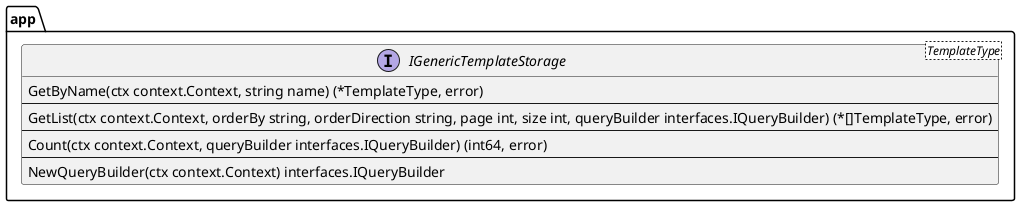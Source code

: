 @startuml

package app {
    interface IGenericTemplateStorage<TemplateType> {
        GetByName(ctx context.Context, string name) (*TemplateType, error)
        --
        GetList(ctx context.Context, orderBy string, orderDirection string, page int, size int, queryBuilder interfaces.IQueryBuilder) (*[]TemplateType, error)
        --
        Count(ctx context.Context, queryBuilder interfaces.IQueryBuilder) (int64, error)
        --
        NewQueryBuilder(ctx context.Context) interfaces.IQueryBuilder
    }
}

@enduml
